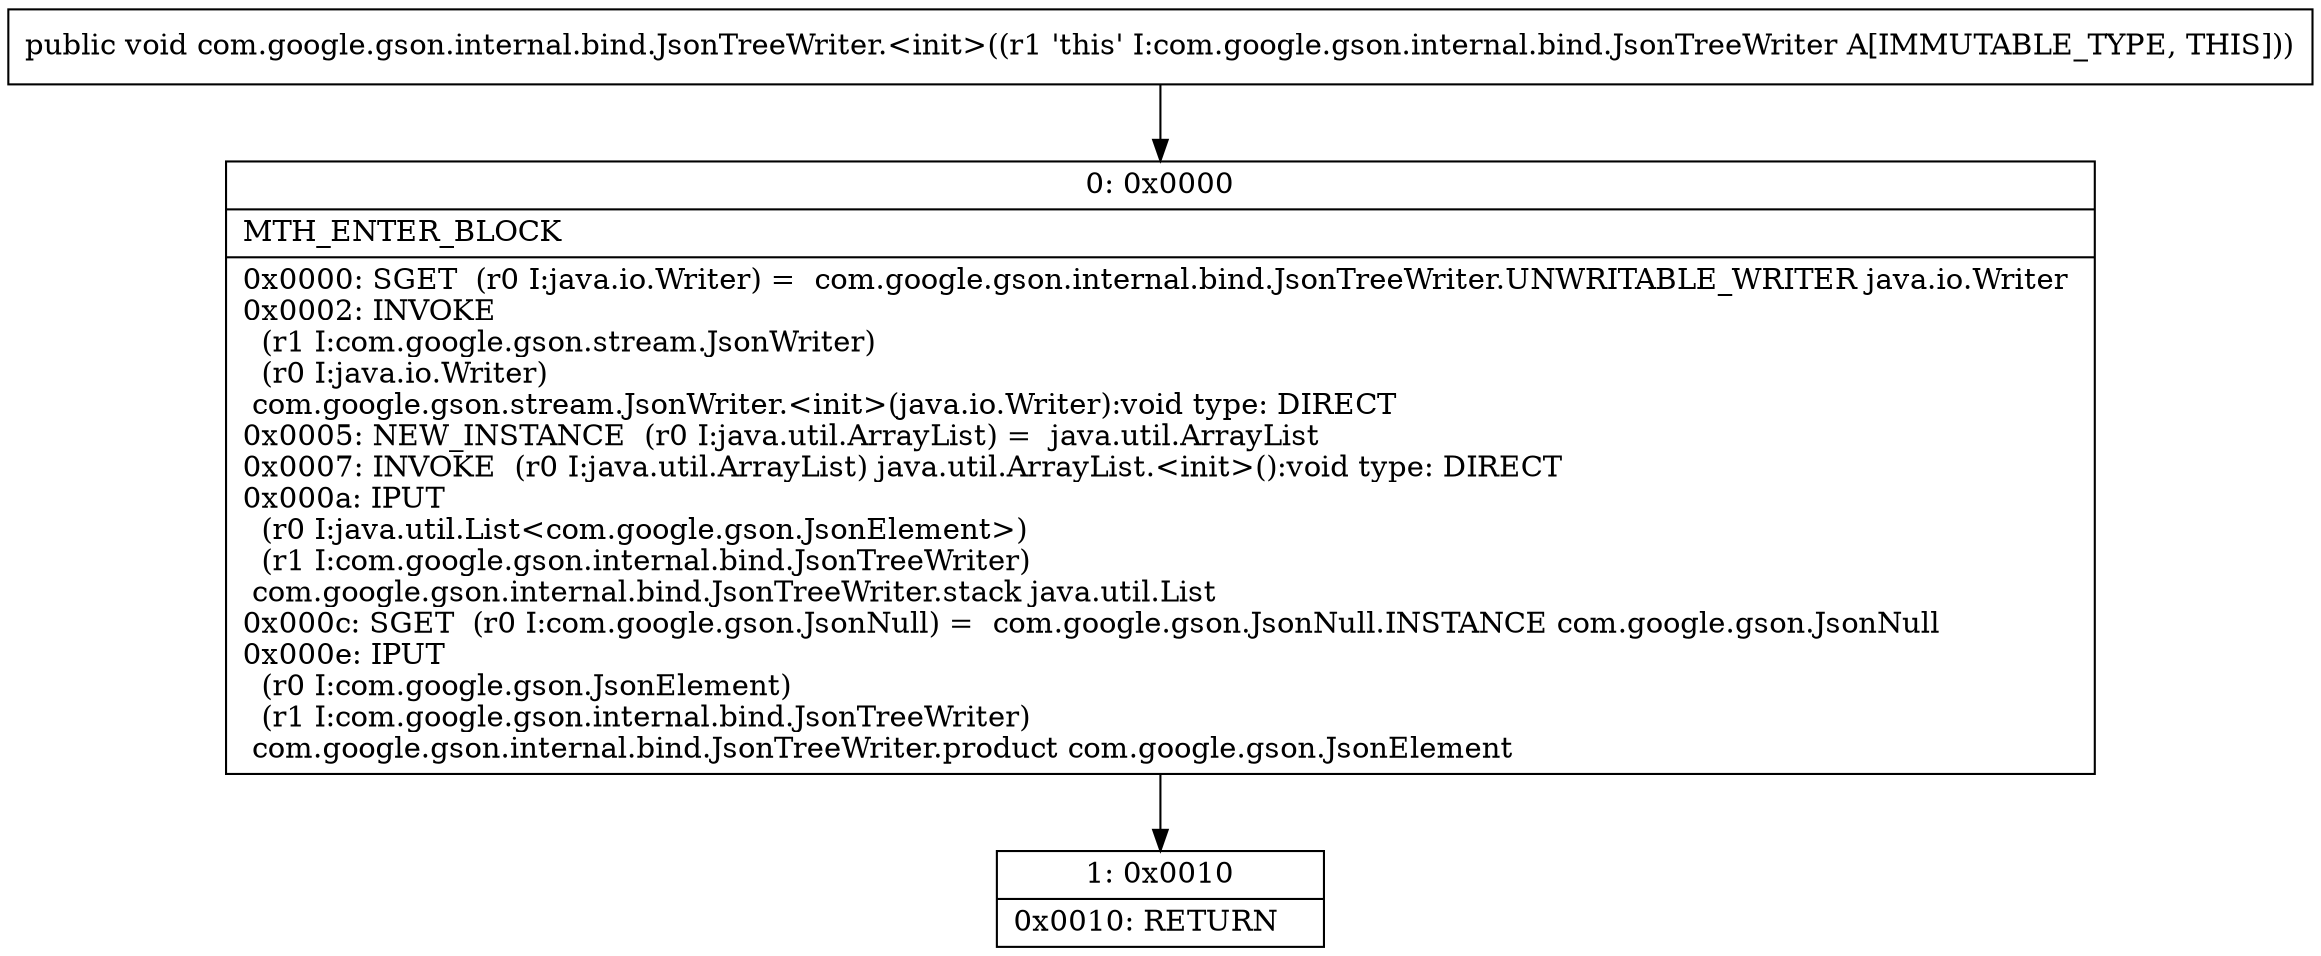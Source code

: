 digraph "CFG forcom.google.gson.internal.bind.JsonTreeWriter.\<init\>()V" {
Node_0 [shape=record,label="{0\:\ 0x0000|MTH_ENTER_BLOCK\l|0x0000: SGET  (r0 I:java.io.Writer) =  com.google.gson.internal.bind.JsonTreeWriter.UNWRITABLE_WRITER java.io.Writer \l0x0002: INVOKE  \l  (r1 I:com.google.gson.stream.JsonWriter)\l  (r0 I:java.io.Writer)\l com.google.gson.stream.JsonWriter.\<init\>(java.io.Writer):void type: DIRECT \l0x0005: NEW_INSTANCE  (r0 I:java.util.ArrayList) =  java.util.ArrayList \l0x0007: INVOKE  (r0 I:java.util.ArrayList) java.util.ArrayList.\<init\>():void type: DIRECT \l0x000a: IPUT  \l  (r0 I:java.util.List\<com.google.gson.JsonElement\>)\l  (r1 I:com.google.gson.internal.bind.JsonTreeWriter)\l com.google.gson.internal.bind.JsonTreeWriter.stack java.util.List \l0x000c: SGET  (r0 I:com.google.gson.JsonNull) =  com.google.gson.JsonNull.INSTANCE com.google.gson.JsonNull \l0x000e: IPUT  \l  (r0 I:com.google.gson.JsonElement)\l  (r1 I:com.google.gson.internal.bind.JsonTreeWriter)\l com.google.gson.internal.bind.JsonTreeWriter.product com.google.gson.JsonElement \l}"];
Node_1 [shape=record,label="{1\:\ 0x0010|0x0010: RETURN   \l}"];
MethodNode[shape=record,label="{public void com.google.gson.internal.bind.JsonTreeWriter.\<init\>((r1 'this' I:com.google.gson.internal.bind.JsonTreeWriter A[IMMUTABLE_TYPE, THIS])) }"];
MethodNode -> Node_0;
Node_0 -> Node_1;
}

